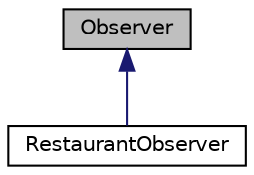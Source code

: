 digraph "Observer"
{
 // LATEX_PDF_SIZE
  edge [fontname="Helvetica",fontsize="10",labelfontname="Helvetica",labelfontsize="10"];
  node [fontname="Helvetica",fontsize="10",shape=record];
  Node1 [label="Observer",height=0.2,width=0.4,color="black", fillcolor="grey75", style="filled", fontcolor="black",tooltip="The Observer class is an abstract class that defines the interface for objects that should be notifie..."];
  Node1 -> Node2 [dir="back",color="midnightblue",fontsize="10",style="solid",fontname="Helvetica"];
  Node2 [label="RestaurantObserver",height=0.2,width=0.4,color="black", fillcolor="white", style="filled",URL="$classRestaurantObserver.html",tooltip="The RestaurantObserver class is a concrete Observer that observes changes in the Inventory and update..."];
}
